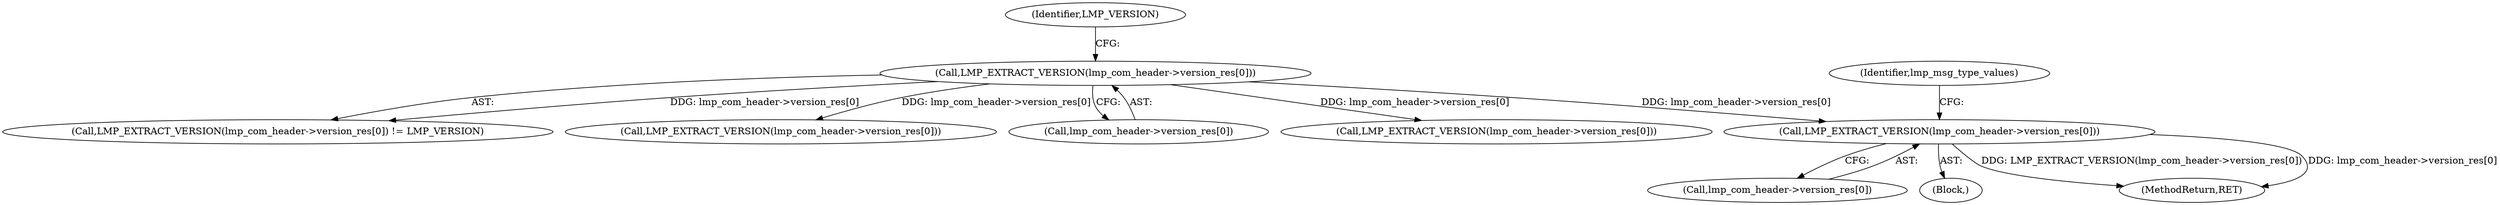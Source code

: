 digraph "0_tcpdump_d97e94223720684c6aa740ff219e0d19426c2220@pointer" {
"1000173" [label="(Call,LMP_EXTRACT_VERSION(lmp_com_header->version_res[0]))"];
"1000140" [label="(Call,LMP_EXTRACT_VERSION(lmp_com_header->version_res[0]))"];
"1000146" [label="(Identifier,LMP_VERSION)"];
"1000139" [label="(Call,LMP_EXTRACT_VERSION(lmp_com_header->version_res[0]) != LMP_VERSION)"];
"1000153" [label="(Call,LMP_EXTRACT_VERSION(lmp_com_header->version_res[0]))"];
"1000174" [label="(Call,lmp_com_header->version_res[0])"];
"1000141" [label="(Call,lmp_com_header->version_res[0])"];
"1000140" [label="(Call,LMP_EXTRACT_VERSION(lmp_com_header->version_res[0]))"];
"1000173" [label="(Call,LMP_EXTRACT_VERSION(lmp_com_header->version_res[0]))"];
"1000172" [label="(Block,)"];
"1000181" [label="(Identifier,lmp_msg_type_values)"];
"1000200" [label="(Call,LMP_EXTRACT_VERSION(lmp_com_header->version_res[0]))"];
"1001913" [label="(MethodReturn,RET)"];
"1000173" -> "1000172"  [label="AST: "];
"1000173" -> "1000174"  [label="CFG: "];
"1000174" -> "1000173"  [label="AST: "];
"1000181" -> "1000173"  [label="CFG: "];
"1000173" -> "1001913"  [label="DDG: LMP_EXTRACT_VERSION(lmp_com_header->version_res[0])"];
"1000173" -> "1001913"  [label="DDG: lmp_com_header->version_res[0]"];
"1000140" -> "1000173"  [label="DDG: lmp_com_header->version_res[0]"];
"1000140" -> "1000139"  [label="AST: "];
"1000140" -> "1000141"  [label="CFG: "];
"1000141" -> "1000140"  [label="AST: "];
"1000146" -> "1000140"  [label="CFG: "];
"1000140" -> "1000139"  [label="DDG: lmp_com_header->version_res[0]"];
"1000140" -> "1000153"  [label="DDG: lmp_com_header->version_res[0]"];
"1000140" -> "1000200"  [label="DDG: lmp_com_header->version_res[0]"];
}
